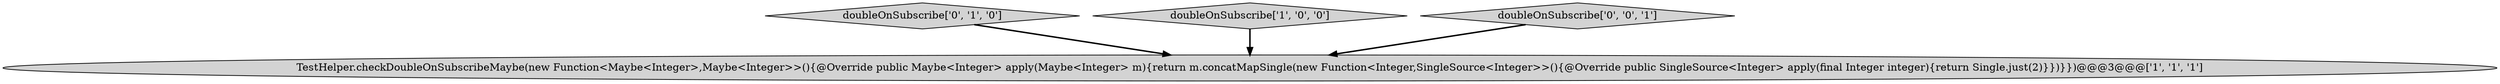 digraph {
2 [style = filled, label = "doubleOnSubscribe['0', '1', '0']", fillcolor = lightgray, shape = diamond image = "AAA0AAABBB2BBB"];
1 [style = filled, label = "TestHelper.checkDoubleOnSubscribeMaybe(new Function<Maybe<Integer>,Maybe<Integer>>(){@Override public Maybe<Integer> apply(Maybe<Integer> m){return m.concatMapSingle(new Function<Integer,SingleSource<Integer>>(){@Override public SingleSource<Integer> apply(final Integer integer){return Single.just(2)}})}})@@@3@@@['1', '1', '1']", fillcolor = lightgray, shape = ellipse image = "AAA0AAABBB1BBB"];
0 [style = filled, label = "doubleOnSubscribe['1', '0', '0']", fillcolor = lightgray, shape = diamond image = "AAA0AAABBB1BBB"];
3 [style = filled, label = "doubleOnSubscribe['0', '0', '1']", fillcolor = lightgray, shape = diamond image = "AAA0AAABBB3BBB"];
3->1 [style = bold, label=""];
2->1 [style = bold, label=""];
0->1 [style = bold, label=""];
}
